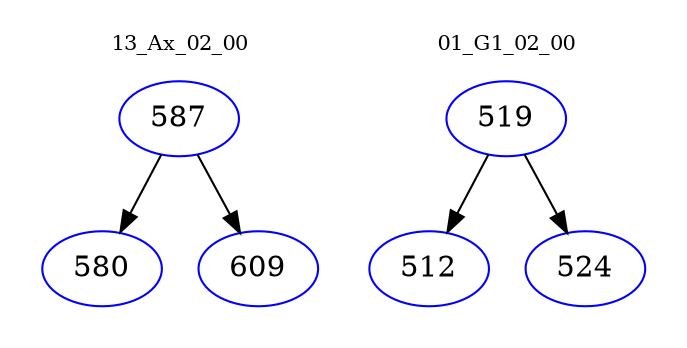 digraph{
subgraph cluster_0 {
color = white
label = "13_Ax_02_00";
fontsize=10;
T0_587 [label="587", color="blue"]
T0_587 -> T0_580 [color="black"]
T0_580 [label="580", color="blue"]
T0_587 -> T0_609 [color="black"]
T0_609 [label="609", color="blue"]
}
subgraph cluster_1 {
color = white
label = "01_G1_02_00";
fontsize=10;
T1_519 [label="519", color="blue"]
T1_519 -> T1_512 [color="black"]
T1_512 [label="512", color="blue"]
T1_519 -> T1_524 [color="black"]
T1_524 [label="524", color="blue"]
}
}
